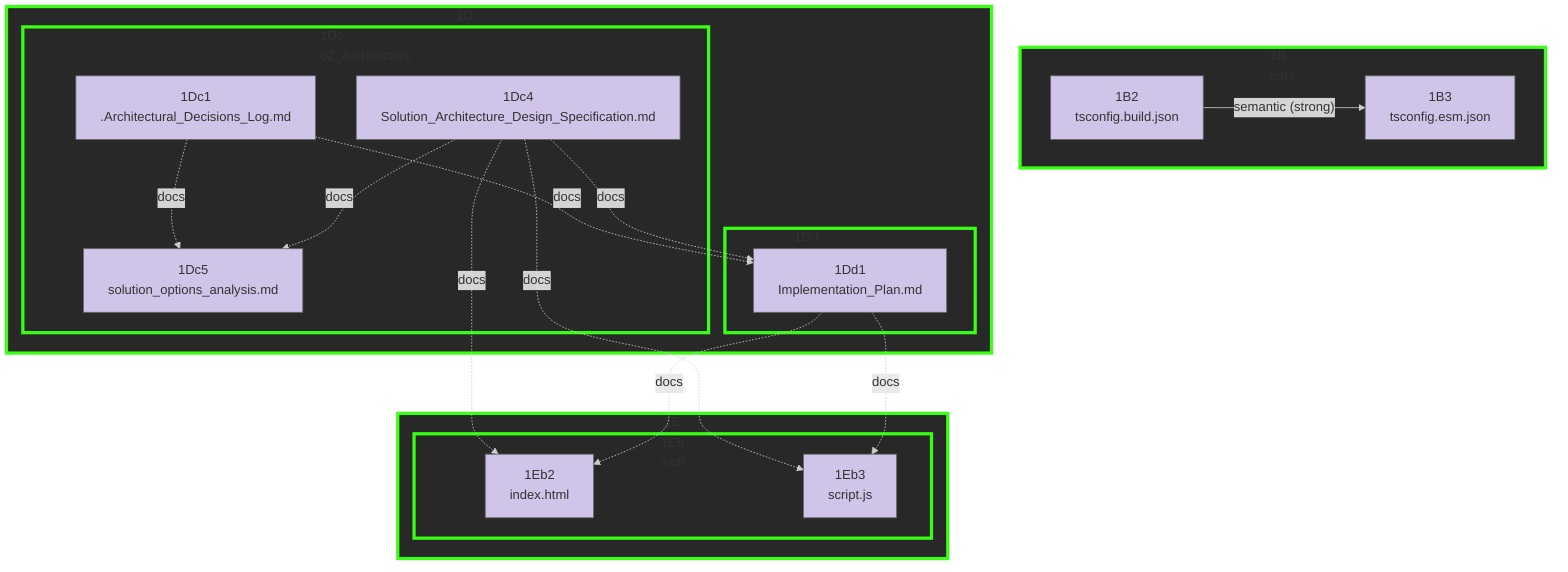 flowchart TB
  classDef module fill:#f9f,stroke:#333,stroke-width:2px,color:#333,font-weight:bold;
  classDef file fill:#D1C4E9,stroke:#666,stroke-width:1px,color:#333;
  classDef doc fill:#D1C4E9,stroke:#666,stroke-width:1px,color:#333;
  classDef focusNode stroke:#007bff,stroke-width:3px;
  linkStyle default stroke:#CCCCCC,stroke-width:1px

  %% -- Nodes and Subgraphs --
  subgraph sg_1B ["1B<br>core"]
    style sg_1B fill:#282828,stroke:#39FF14,stroke-width:4px
    1B2["1B2<br>tsconfig.build.json"]
    class 1B2 file
    1B3["1B3<br>tsconfig.esm.json"]
    class 1B3 file
  end
  subgraph sg_1D ["1D<br>documentation"]
    style sg_1D fill:#282828,stroke:#39FF14,stroke-width:4px
    subgraph sg_1Dc ["1Dc<br>02_Architecture"]
      style sg_1Dc fill:#282828,stroke:#39FF14,stroke-width:4px
      1Dc1["1Dc1<br>.Architectural_Decisions_Log.md"]
      class 1Dc1 doc
      1Dc4["1Dc4<br>Solution_Architecture_Design_Specification.md"]
      class 1Dc4 doc
      1Dc5["1Dc5<br>solution_options_analysis.md"]
      class 1Dc5 doc
    end
    subgraph sg_1Dd ["1Dd<br>03_Implementation"]
      style sg_1Dd fill:#282828,stroke:#39FF14,stroke-width:4px
      1Dd1["1Dd1<br>Implementation_Plan.md"]
      class 1Dd1 doc
    end
  end
  subgraph sg_1E ["1E<br>src"]
    style sg_1E fill:#282828,stroke:#39FF14,stroke-width:4px
    subgraph sg_1Eb ["1Eb<br>web"]
      style sg_1Eb fill:#282828,stroke:#39FF14,stroke-width:4px
      1Eb2["1Eb2<br>index.html"]
      class 1Eb2 file
      1Eb3["1Eb3<br>script.js"]
      class 1Eb3 file
    end
  end

  %% -- Fallback Node Definitions --

  %% -- Dependencies --
  1B2 ==>|"semantic (strong)"| 1B3
  1Dc1 -.->|"docs"| 1Dc5
  1Dc1 -.->|"docs"| 1Dd1
  1Dc4 -.->|"docs"| 1Dc5
  1Dc4 -.->|"docs"| 1Dd1
  1Dc4 -.->|"docs"| 1Eb2
  1Dc4 -.->|"docs"| 1Eb3
  1Dd1 -.->|"docs"| 1Eb2
  1Dd1 -.->|"docs"| 1Eb3